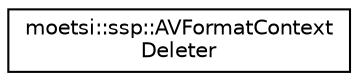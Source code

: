 digraph "Graphical Class Hierarchy"
{
 // LATEX_PDF_SIZE
  edge [fontname="Helvetica",fontsize="10",labelfontname="Helvetica",labelfontsize="10"];
  node [fontname="Helvetica",fontsize="10",shape=record];
  rankdir="LR";
  Node0 [label="moetsi::ssp::AVFormatContext\lDeleter",height=0.2,width=0.4,color="black", fillcolor="white", style="filled",URL="$structmoetsi_1_1ssp_1_1AVFormatContextDeleter.html",tooltip=" "];
}

